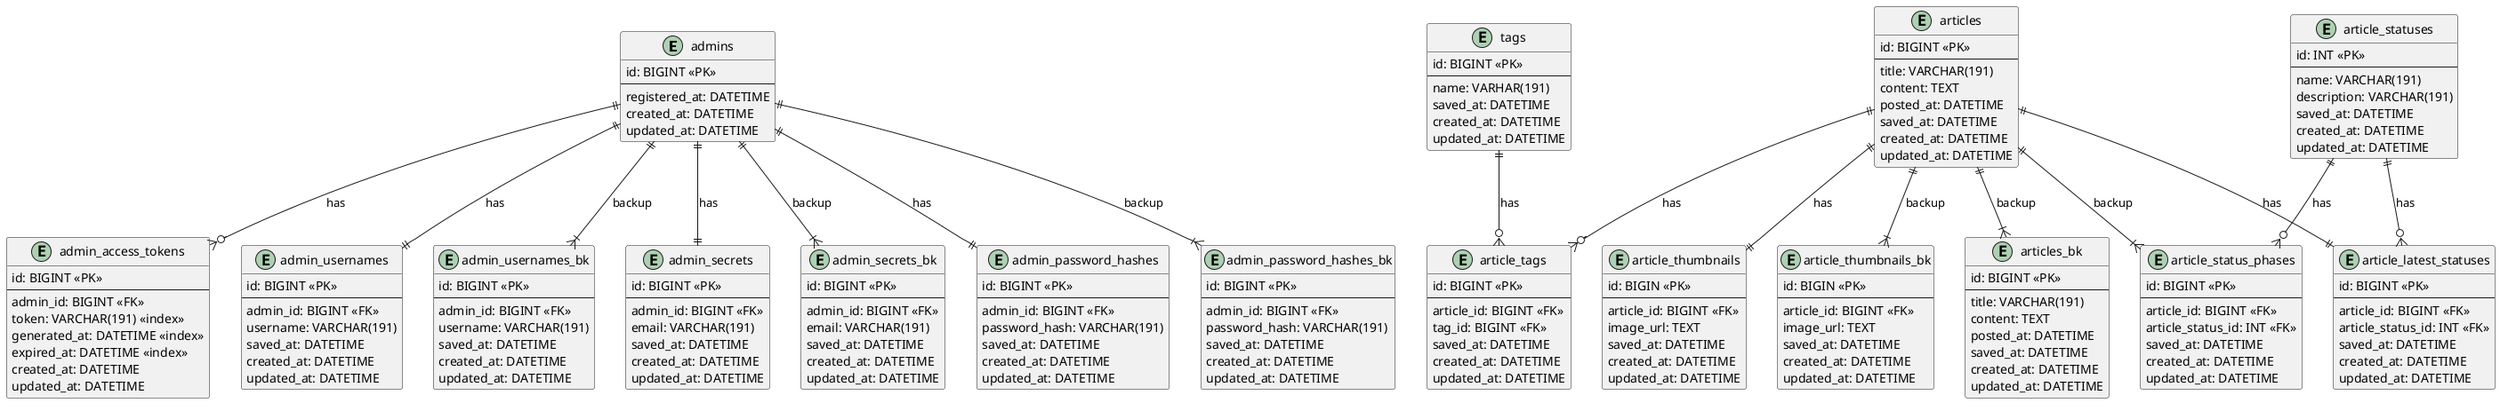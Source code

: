 @startuml
entity admins {
  id: BIGINT <<PK>>
  --
  registered_at: DATETIME
  created_at: DATETIME
  updated_at: DATETIME
}

entity admin_access_tokens {
  id: BIGINT <<PK>>
  --
  admin_id: BIGINT <<FK>>
  token: VARCHAR(191) <<index>>
  generated_at: DATETIME <<index>>
  expired_at: DATETIME <<index>>
  created_at: DATETIME
  updated_at: DATETIME
}

entity admin_usernames {
  id: BIGINT <<PK>>
  --
  admin_id: BIGINT <<FK>>
  username: VARCHAR(191)
  saved_at: DATETIME
  created_at: DATETIME
  updated_at: DATETIME
}

entity admin_usernames_bk {
  id: BIGINT <<PK>>
  --
  admin_id: BIGINT <<FK>>
  username: VARCHAR(191)
  saved_at: DATETIME
  created_at: DATETIME
  updated_at: DATETIME
}

entity admin_secrets {
  id: BIGINT <<PK>>
  --
  admin_id: BIGINT <<FK>>
  email: VARCHAR(191)
  saved_at: DATETIME
  created_at: DATETIME
  updated_at: DATETIME
}

entity admin_secrets_bk {
  id: BIGINT <<PK>>
  --
  admin_id: BIGINT <<FK>>
  email: VARCHAR(191)
  saved_at: DATETIME
  created_at: DATETIME
  updated_at: DATETIME
}

entity admin_password_hashes {
  id: BIGINT <<PK>>
  --
  admin_id: BIGINT <<FK>>
  password_hash: VARCHAR(191)
  saved_at: DATETIME
  created_at: DATETIME
  updated_at: DATETIME
}

entity admin_password_hashes_bk {
  id: BIGINT <<PK>>
  --
  admin_id: BIGINT <<FK>>
  password_hash: VARCHAR(191)
  saved_at: DATETIME
  created_at: DATETIME
  updated_at: DATETIME
}

entity articles {
  id: BIGINT <<PK>>
  --
  title: VARCHAR(191)
  content: TEXT
  posted_at: DATETIME
  saved_at: DATETIME
  created_at: DATETIME
  updated_at: DATETIME
}

entity articles_bk {
  id: BIGINT <<PK>>
  --
  title: VARCHAR(191)
  content: TEXT
  posted_at: DATETIME
  saved_at: DATETIME
  created_at: DATETIME
  updated_at: DATETIME
}

entity article_thumbnails {
  id: BIGIN <<PK>>
  --
  article_id: BIGINT <<FK>>
  image_url: TEXT
  saved_at: DATETIME
  created_at: DATETIME
  updated_at: DATETIME
}

entity article_thumbnails_bk {
  id: BIGIN <<PK>>
  --
  article_id: BIGINT <<FK>>
  image_url: TEXT
  saved_at: DATETIME
  created_at: DATETIME
  updated_at: DATETIME
}

entity article_tags {
  id: BIGINT <<PK>>
  --
  article_id: BIGINT <<FK>>
  tag_id: BIGINT <<FK>>
  saved_at: DATETIME
  created_at: DATETIME
  updated_at: DATETIME
}

entity article_statuses {
  id: INT <<PK>>
  --
  name: VARCHAR(191)
  description: VARCHAR(191)
  saved_at: DATETIME
  created_at: DATETIME
  updated_at: DATETIME
}

entity article_latest_statuses {
  id: BIGINT <<PK>>
  --
  article_id: BIGINT <<FK>>
  article_status_id: INT <<FK>>
  saved_at: DATETIME
  created_at: DATETIME
  updated_at: DATETIME
}

entity article_status_phases {
  id: BIGINT <<PK>>
  --
  article_id: BIGINT <<FK>>
  article_status_id: INT <<FK>>
  saved_at: DATETIME
  created_at: DATETIME
  updated_at: DATETIME
}

entity tags {
  id: BIGINT <<PK>>
  --
  name: VARHAR(191)
  saved_at: DATETIME
  created_at: DATETIME
  updated_at: DATETIME
}

' Admin relationships
admins ||--o{ admin_access_tokens : has
admins ||--|| admin_secrets : has
admins ||--|| admin_usernames : has
admins ||--|| admin_password_hashes : has

admins ||--|{ admin_usernames_bk : backup
admins ||--|{ admin_secrets_bk : backup
admins ||--|{ admin_password_hashes_bk : backup

' Article relationships
articles ||--|| article_thumbnails : has
articles ||--o{ article_tags : has
articles ||--|| article_latest_statuses : has

articles ||--|{ article_status_phases : backup
articles ||--|{ articles_bk : backup
articles ||--|{ article_thumbnails_bk : backup

' Tag relationships
tags ||--o{ article_tags : has

' Status relationships
article_statuses ||--o{ article_latest_statuses : has
article_statuses ||--o{ article_status_phases : has

@enduml
